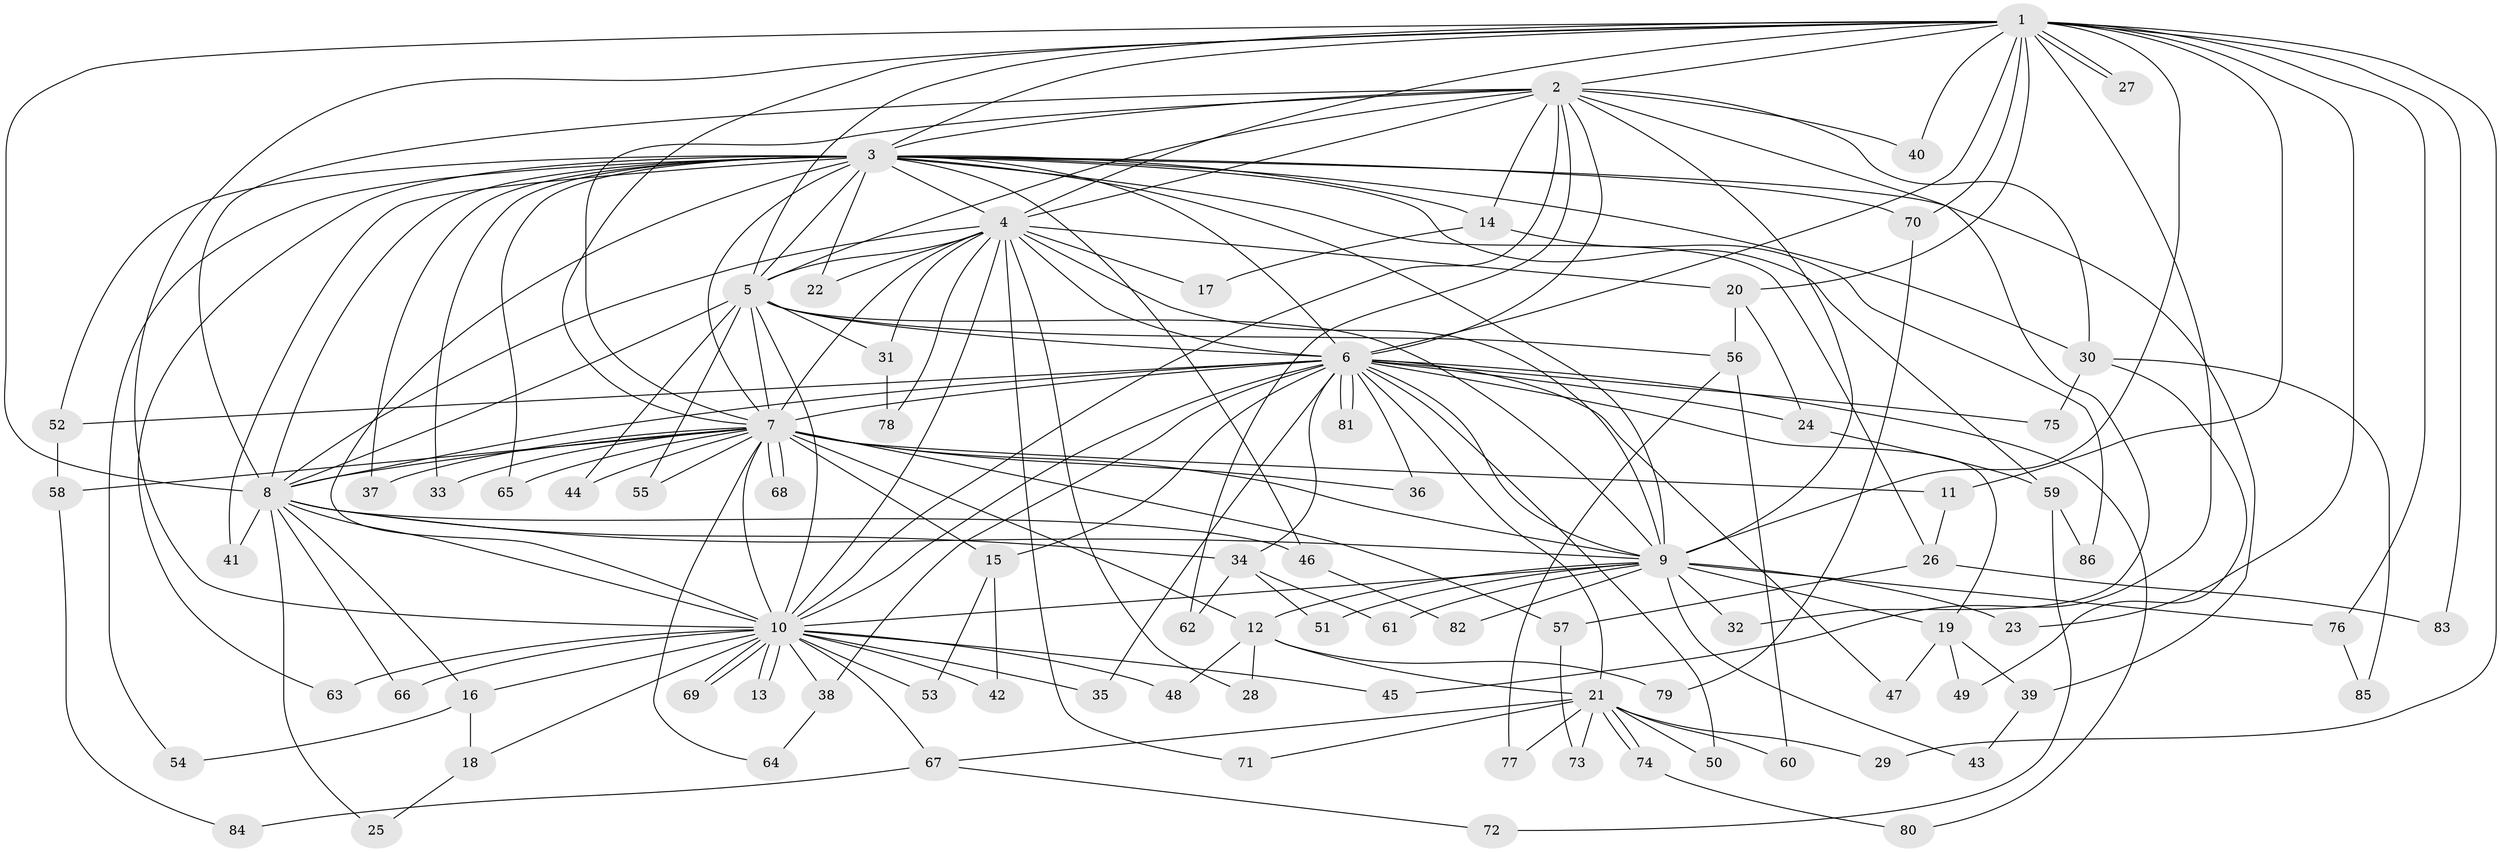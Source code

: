 // coarse degree distribution, {5: 0.07692307692307693, 12: 0.07692307692307693, 1: 0.23076923076923078, 13: 0.07692307692307693, 4: 0.19230769230769232, 3: 0.11538461538461539, 9: 0.038461538461538464, 14: 0.038461538461538464, 11: 0.038461538461538464, 8: 0.038461538461538464, 7: 0.038461538461538464, 2: 0.038461538461538464}
// Generated by graph-tools (version 1.1) at 2025/36/03/04/25 23:36:17]
// undirected, 86 vertices, 197 edges
graph export_dot {
  node [color=gray90,style=filled];
  1;
  2;
  3;
  4;
  5;
  6;
  7;
  8;
  9;
  10;
  11;
  12;
  13;
  14;
  15;
  16;
  17;
  18;
  19;
  20;
  21;
  22;
  23;
  24;
  25;
  26;
  27;
  28;
  29;
  30;
  31;
  32;
  33;
  34;
  35;
  36;
  37;
  38;
  39;
  40;
  41;
  42;
  43;
  44;
  45;
  46;
  47;
  48;
  49;
  50;
  51;
  52;
  53;
  54;
  55;
  56;
  57;
  58;
  59;
  60;
  61;
  62;
  63;
  64;
  65;
  66;
  67;
  68;
  69;
  70;
  71;
  72;
  73;
  74;
  75;
  76;
  77;
  78;
  79;
  80;
  81;
  82;
  83;
  84;
  85;
  86;
  1 -- 2;
  1 -- 3;
  1 -- 4;
  1 -- 5;
  1 -- 6;
  1 -- 7;
  1 -- 8;
  1 -- 9;
  1 -- 10;
  1 -- 11;
  1 -- 20;
  1 -- 23;
  1 -- 27;
  1 -- 27;
  1 -- 29;
  1 -- 40;
  1 -- 45;
  1 -- 70;
  1 -- 76;
  1 -- 83;
  2 -- 3;
  2 -- 4;
  2 -- 5;
  2 -- 6;
  2 -- 7;
  2 -- 8;
  2 -- 9;
  2 -- 10;
  2 -- 14;
  2 -- 30;
  2 -- 32;
  2 -- 40;
  2 -- 62;
  3 -- 4;
  3 -- 5;
  3 -- 6;
  3 -- 7;
  3 -- 8;
  3 -- 9;
  3 -- 10;
  3 -- 14;
  3 -- 22;
  3 -- 26;
  3 -- 30;
  3 -- 33;
  3 -- 37;
  3 -- 39;
  3 -- 41;
  3 -- 46;
  3 -- 52;
  3 -- 54;
  3 -- 59;
  3 -- 63;
  3 -- 65;
  3 -- 70;
  4 -- 5;
  4 -- 6;
  4 -- 7;
  4 -- 8;
  4 -- 9;
  4 -- 10;
  4 -- 17;
  4 -- 20;
  4 -- 22;
  4 -- 28;
  4 -- 31;
  4 -- 71;
  4 -- 78;
  5 -- 6;
  5 -- 7;
  5 -- 8;
  5 -- 9;
  5 -- 10;
  5 -- 31;
  5 -- 44;
  5 -- 55;
  5 -- 56;
  6 -- 7;
  6 -- 8;
  6 -- 9;
  6 -- 10;
  6 -- 15;
  6 -- 19;
  6 -- 21;
  6 -- 24;
  6 -- 34;
  6 -- 35;
  6 -- 36;
  6 -- 38;
  6 -- 47;
  6 -- 50;
  6 -- 52;
  6 -- 75;
  6 -- 80;
  6 -- 81;
  6 -- 81;
  7 -- 8;
  7 -- 9;
  7 -- 10;
  7 -- 11;
  7 -- 12;
  7 -- 15;
  7 -- 33;
  7 -- 36;
  7 -- 37;
  7 -- 44;
  7 -- 55;
  7 -- 57;
  7 -- 58;
  7 -- 64;
  7 -- 65;
  7 -- 68;
  7 -- 68;
  8 -- 9;
  8 -- 10;
  8 -- 16;
  8 -- 25;
  8 -- 34;
  8 -- 41;
  8 -- 46;
  8 -- 66;
  9 -- 10;
  9 -- 12;
  9 -- 19;
  9 -- 23;
  9 -- 32;
  9 -- 43;
  9 -- 51;
  9 -- 61;
  9 -- 76;
  9 -- 82;
  10 -- 13;
  10 -- 13;
  10 -- 16;
  10 -- 18;
  10 -- 35;
  10 -- 38;
  10 -- 42;
  10 -- 45;
  10 -- 48;
  10 -- 53;
  10 -- 63;
  10 -- 66;
  10 -- 67;
  10 -- 69;
  10 -- 69;
  11 -- 26;
  12 -- 21;
  12 -- 28;
  12 -- 48;
  12 -- 79;
  14 -- 17;
  14 -- 86;
  15 -- 42;
  15 -- 53;
  16 -- 18;
  16 -- 54;
  18 -- 25;
  19 -- 39;
  19 -- 47;
  19 -- 49;
  20 -- 24;
  20 -- 56;
  21 -- 29;
  21 -- 50;
  21 -- 60;
  21 -- 67;
  21 -- 71;
  21 -- 73;
  21 -- 74;
  21 -- 74;
  21 -- 77;
  24 -- 59;
  26 -- 57;
  26 -- 83;
  30 -- 49;
  30 -- 75;
  30 -- 85;
  31 -- 78;
  34 -- 51;
  34 -- 61;
  34 -- 62;
  38 -- 64;
  39 -- 43;
  46 -- 82;
  52 -- 58;
  56 -- 60;
  56 -- 77;
  57 -- 73;
  58 -- 84;
  59 -- 72;
  59 -- 86;
  67 -- 72;
  67 -- 84;
  70 -- 79;
  74 -- 80;
  76 -- 85;
}
